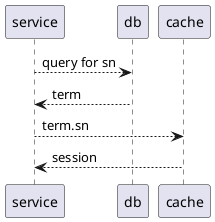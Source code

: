 @startuml
service --> db: query for sn
db --> service: term
service  --> cache: term.sn
cache --> service: session
@enduml